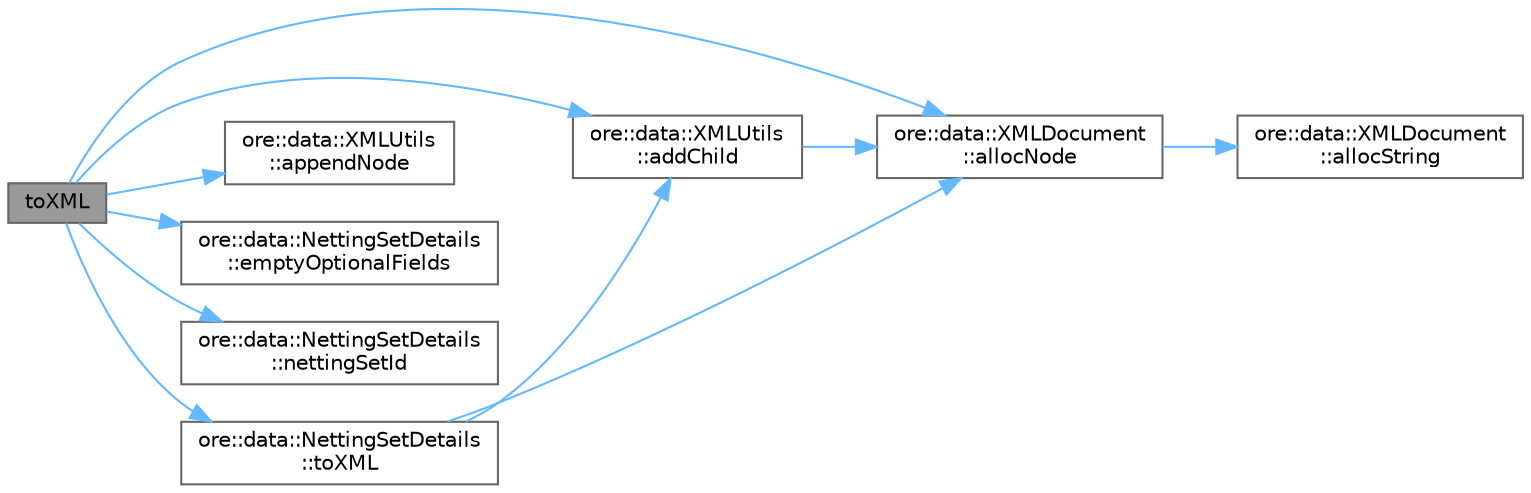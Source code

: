 digraph "toXML"
{
 // INTERACTIVE_SVG=YES
 // LATEX_PDF_SIZE
  bgcolor="transparent";
  edge [fontname=Helvetica,fontsize=10,labelfontname=Helvetica,labelfontsize=10];
  node [fontname=Helvetica,fontsize=10,shape=box,height=0.2,width=0.4];
  rankdir="LR";
  Node1 [label="toXML",height=0.2,width=0.4,color="gray40", fillcolor="grey60", style="filled", fontcolor="black",tooltip=" "];
  Node1 -> Node2 [color="steelblue1",style="solid"];
  Node2 [label="ore::data::XMLUtils\l::addChild",height=0.2,width=0.4,color="grey40", fillcolor="white", style="filled",URL="$classore_1_1data_1_1_x_m_l_utils.html#aced1fd4bd35df3642d8022301744b138",tooltip=" "];
  Node2 -> Node3 [color="steelblue1",style="solid"];
  Node3 [label="ore::data::XMLDocument\l::allocNode",height=0.2,width=0.4,color="grey40", fillcolor="white", style="filled",URL="$classore_1_1data_1_1_x_m_l_document.html#a8717c517803f0df2e693e3cadefeafd7",tooltip="util functions that wrap rapidxml"];
  Node3 -> Node4 [color="steelblue1",style="solid"];
  Node4 [label="ore::data::XMLDocument\l::allocString",height=0.2,width=0.4,color="grey40", fillcolor="white", style="filled",URL="$classore_1_1data_1_1_x_m_l_document.html#ae3474059e483990f3afea260096e5c90",tooltip=" "];
  Node1 -> Node3 [color="steelblue1",style="solid"];
  Node1 -> Node5 [color="steelblue1",style="solid"];
  Node5 [label="ore::data::XMLUtils\l::appendNode",height=0.2,width=0.4,color="grey40", fillcolor="white", style="filled",URL="$classore_1_1data_1_1_x_m_l_utils.html#ae646b9cdf949a88f35c36c18bf90b370",tooltip=" "];
  Node1 -> Node6 [color="steelblue1",style="solid"];
  Node6 [label="ore::data::NettingSetDetails\l::emptyOptionalFields",height=0.2,width=0.4,color="grey40", fillcolor="white", style="filled",URL="$classore_1_1data_1_1_netting_set_details.html#ab87072d461177abcb48735d002150bfb",tooltip=" "];
  Node1 -> Node7 [color="steelblue1",style="solid"];
  Node7 [label="ore::data::NettingSetDetails\l::nettingSetId",height=0.2,width=0.4,color="grey40", fillcolor="white", style="filled",URL="$classore_1_1data_1_1_netting_set_details.html#a9bf8e40febad0782c5855488041ecfd7",tooltip=" "];
  Node1 -> Node8 [color="steelblue1",style="solid"];
  Node8 [label="ore::data::NettingSetDetails\l::toXML",height=0.2,width=0.4,color="grey40", fillcolor="white", style="filled",URL="$classore_1_1data_1_1_netting_set_details.html#a7efefb9270d6c4933e4c96de0771f17a",tooltip=" "];
  Node8 -> Node2 [color="steelblue1",style="solid"];
  Node8 -> Node3 [color="steelblue1",style="solid"];
}
